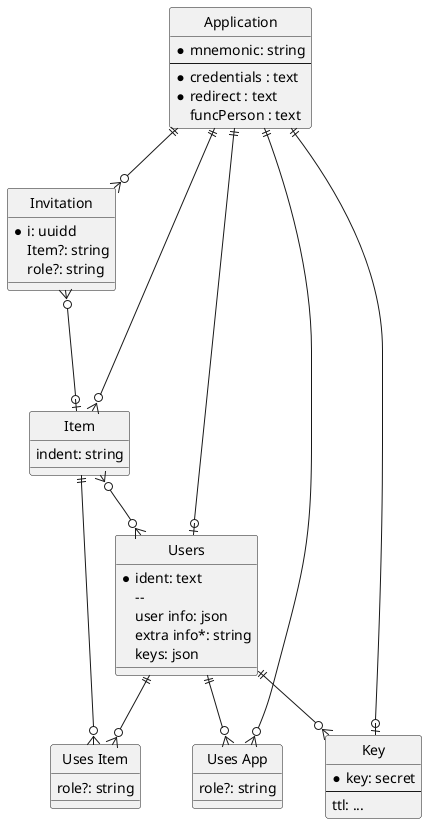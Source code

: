 @startuml
hide circle

entity "Application" as app {
  * mnemonic: string
  --
  *credentials : text
  *redirect : text
  funcPerson : text
}

entity "Item" as item {
    indent: string
}

entity "Invitation" as invite {
    *i: uuidd
    Item?: string
    role?: string
}

entity "Uses Item" as ui {
    role?: string
}

entity "Uses App" as ua {
    role?: string
}

entity "Users" as user {
   * ident: text
    --
    user info: json
    extra info*: string
    keys: json
}

entity "Key" as key {
    *key: secret
    --
    ttl: ...
}

app ||--o{ invite
user ||--o{ key
key |o--|| app
app ||--o| user
app ||--o{ item
item }o--o{ user
invite }o---o| item
user ||--o{ ui
item ||--o{ ui
user ||--o{ ua
app ||--o{ ua

@enduml